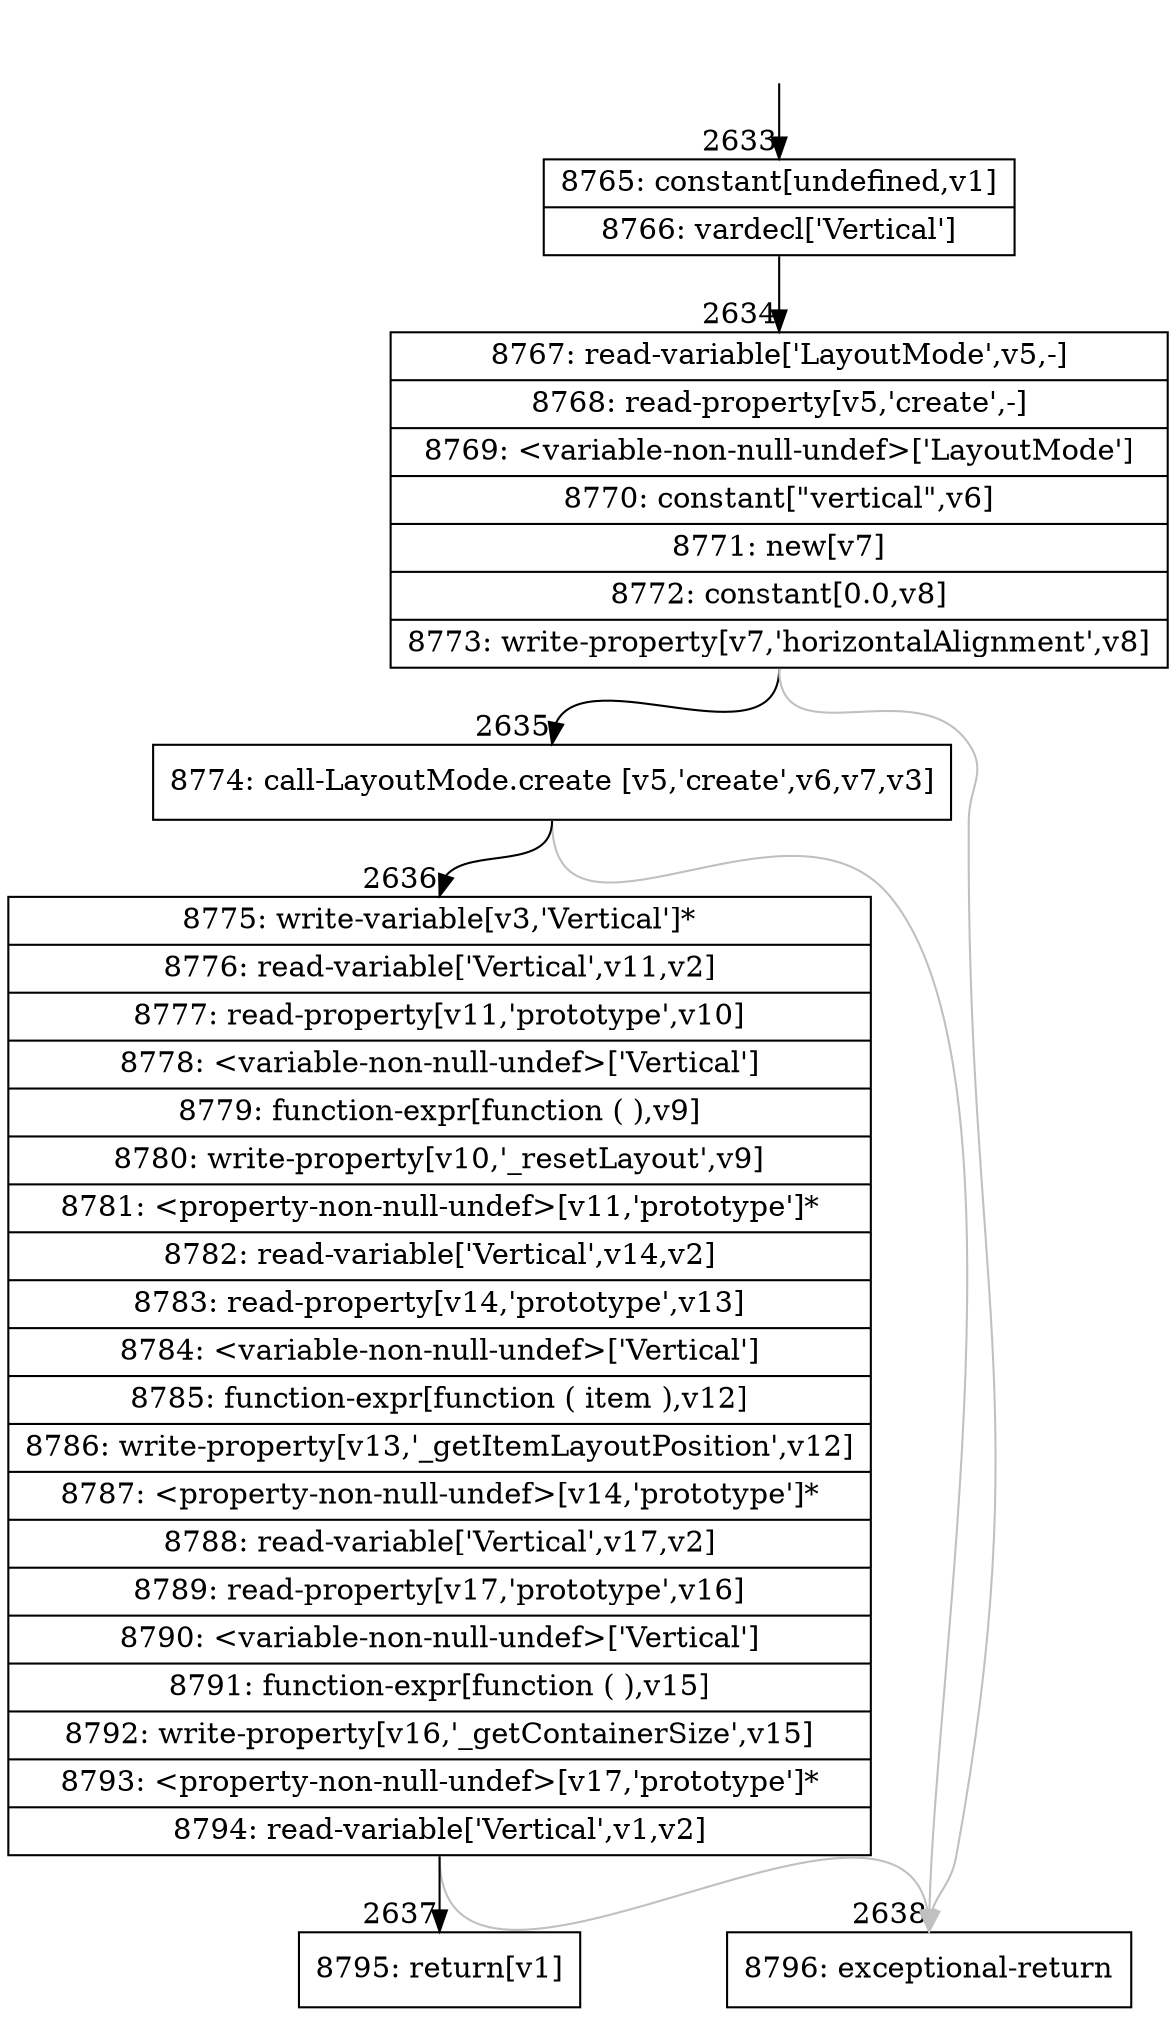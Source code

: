 digraph {
rankdir="TD"
BB_entry240[shape=none,label=""];
BB_entry240 -> BB2633 [tailport=s, headport=n, headlabel="    2633"]
BB2633 [shape=record label="{8765: constant[undefined,v1]|8766: vardecl['Vertical']}" ] 
BB2633 -> BB2634 [tailport=s, headport=n, headlabel="      2634"]
BB2634 [shape=record label="{8767: read-variable['LayoutMode',v5,-]|8768: read-property[v5,'create',-]|8769: \<variable-non-null-undef\>['LayoutMode']|8770: constant[\"vertical\",v6]|8771: new[v7]|8772: constant[0.0,v8]|8773: write-property[v7,'horizontalAlignment',v8]}" ] 
BB2634 -> BB2635 [tailport=s, headport=n, headlabel="      2635"]
BB2634 -> BB2638 [tailport=s, headport=n, color=gray, headlabel="      2638"]
BB2635 [shape=record label="{8774: call-LayoutMode.create [v5,'create',v6,v7,v3]}" ] 
BB2635 -> BB2636 [tailport=s, headport=n, headlabel="      2636"]
BB2635 -> BB2638 [tailport=s, headport=n, color=gray]
BB2636 [shape=record label="{8775: write-variable[v3,'Vertical']*|8776: read-variable['Vertical',v11,v2]|8777: read-property[v11,'prototype',v10]|8778: \<variable-non-null-undef\>['Vertical']|8779: function-expr[function ( ),v9]|8780: write-property[v10,'_resetLayout',v9]|8781: \<property-non-null-undef\>[v11,'prototype']*|8782: read-variable['Vertical',v14,v2]|8783: read-property[v14,'prototype',v13]|8784: \<variable-non-null-undef\>['Vertical']|8785: function-expr[function ( item ),v12]|8786: write-property[v13,'_getItemLayoutPosition',v12]|8787: \<property-non-null-undef\>[v14,'prototype']*|8788: read-variable['Vertical',v17,v2]|8789: read-property[v17,'prototype',v16]|8790: \<variable-non-null-undef\>['Vertical']|8791: function-expr[function ( ),v15]|8792: write-property[v16,'_getContainerSize',v15]|8793: \<property-non-null-undef\>[v17,'prototype']*|8794: read-variable['Vertical',v1,v2]}" ] 
BB2636 -> BB2637 [tailport=s, headport=n, headlabel="      2637"]
BB2636 -> BB2638 [tailport=s, headport=n, color=gray]
BB2637 [shape=record label="{8795: return[v1]}" ] 
BB2638 [shape=record label="{8796: exceptional-return}" ] 
//#$~ 3627
}
